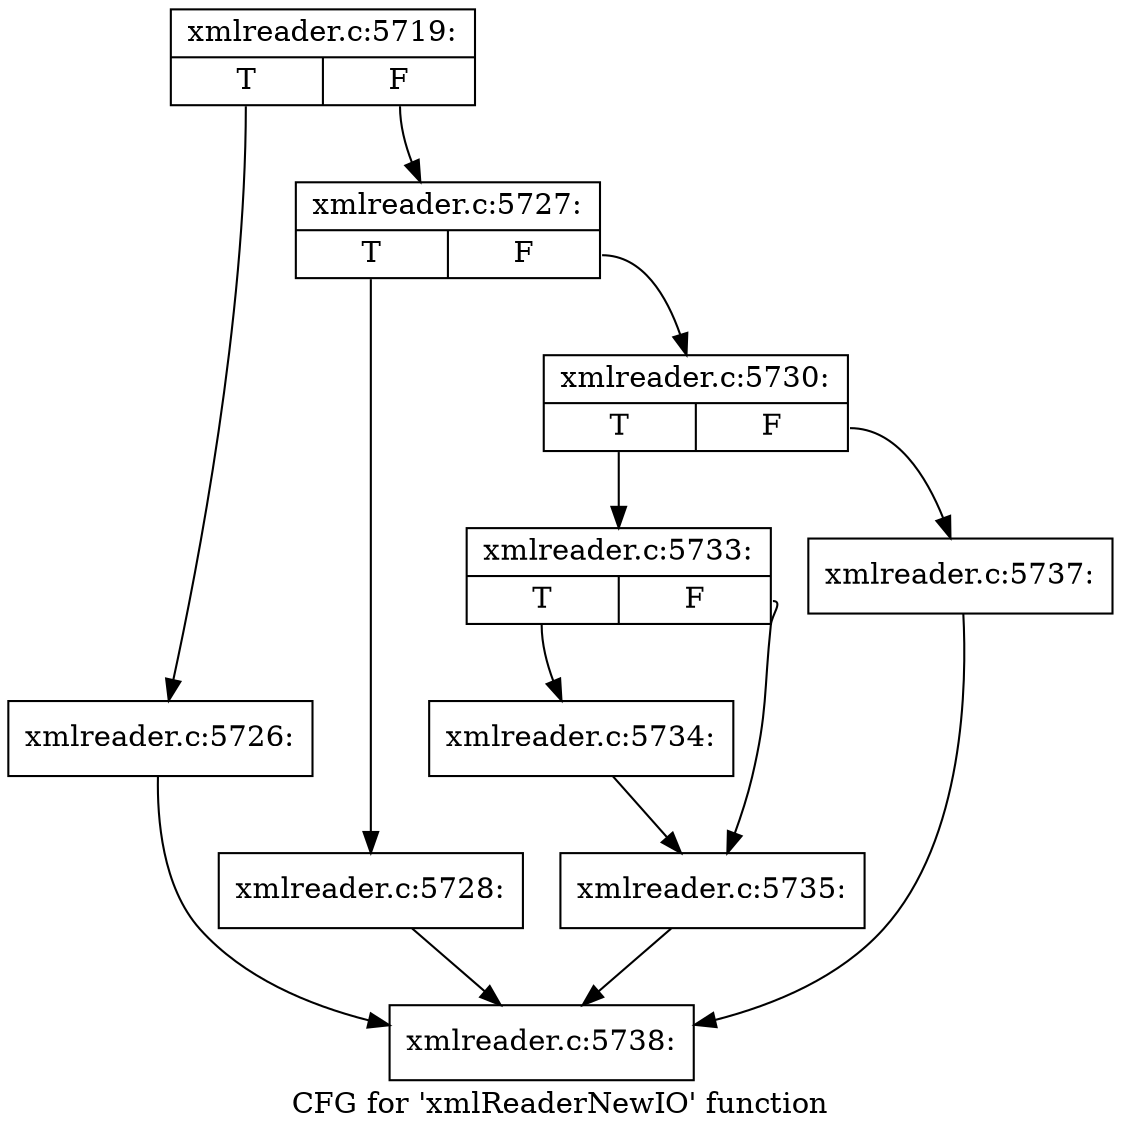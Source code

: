 digraph "CFG for 'xmlReaderNewIO' function" {
	label="CFG for 'xmlReaderNewIO' function";

	Node0x4422d80 [shape=record,label="{xmlreader.c:5719:|{<s0>T|<s1>F}}"];
	Node0x4422d80:s0 -> Node0x4941d00;
	Node0x4422d80:s1 -> Node0x4941d50;
	Node0x4941d00 [shape=record,label="{xmlreader.c:5726:}"];
	Node0x4941d00 -> Node0x49400d0;
	Node0x4941d50 [shape=record,label="{xmlreader.c:5727:|{<s0>T|<s1>F}}"];
	Node0x4941d50:s0 -> Node0x4942210;
	Node0x4941d50:s1 -> Node0x4942260;
	Node0x4942210 [shape=record,label="{xmlreader.c:5728:}"];
	Node0x4942210 -> Node0x49400d0;
	Node0x4942260 [shape=record,label="{xmlreader.c:5730:|{<s0>T|<s1>F}}"];
	Node0x4942260:s0 -> Node0x4942ae0;
	Node0x4942260:s1 -> Node0x4942b30;
	Node0x4942ae0 [shape=record,label="{xmlreader.c:5733:|{<s0>T|<s1>F}}"];
	Node0x4942ae0:s0 -> Node0x4942ef0;
	Node0x4942ae0:s1 -> Node0x4942f40;
	Node0x4942ef0 [shape=record,label="{xmlreader.c:5734:}"];
	Node0x4942ef0 -> Node0x4942f40;
	Node0x4942f40 [shape=record,label="{xmlreader.c:5735:}"];
	Node0x4942f40 -> Node0x49400d0;
	Node0x4942b30 [shape=record,label="{xmlreader.c:5737:}"];
	Node0x4942b30 -> Node0x49400d0;
	Node0x49400d0 [shape=record,label="{xmlreader.c:5738:}"];
}
